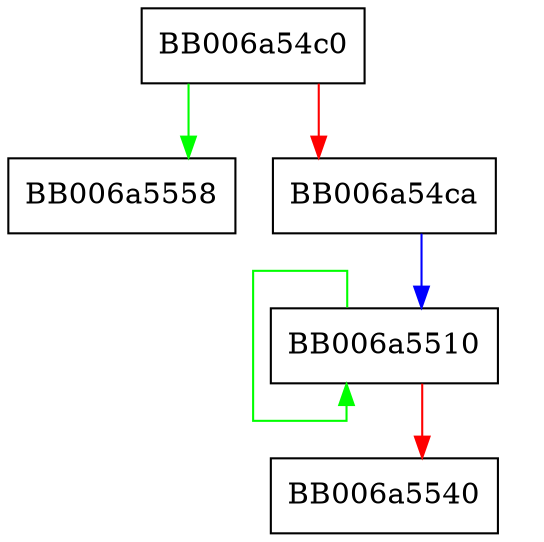 digraph ossl_cipher_hw_tdes_ecb {
  node [shape="box"];
  graph [splines=ortho];
  BB006a54c0 -> BB006a5558 [color="green"];
  BB006a54c0 -> BB006a54ca [color="red"];
  BB006a54ca -> BB006a5510 [color="blue"];
  BB006a5510 -> BB006a5510 [color="green"];
  BB006a5510 -> BB006a5540 [color="red"];
}
